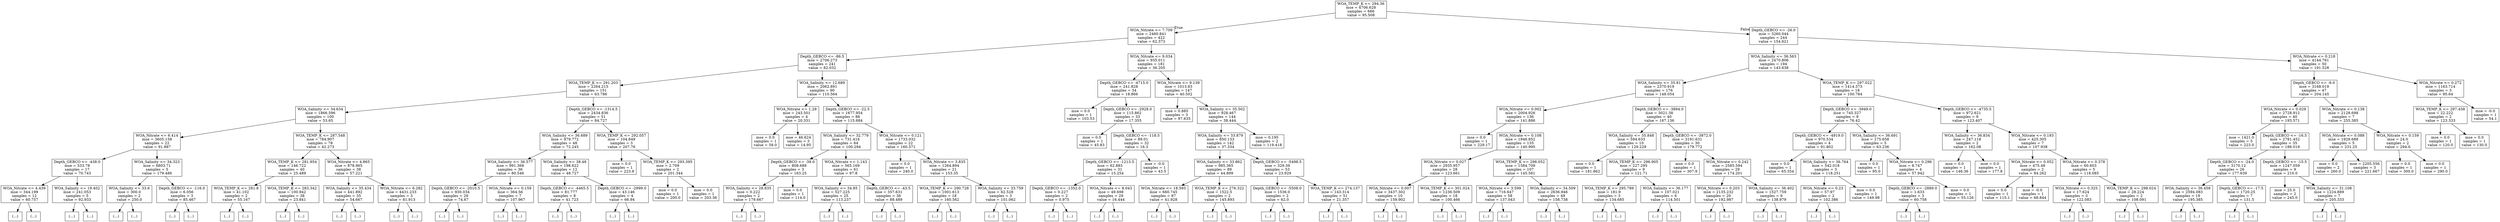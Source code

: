 digraph Tree {
node [shape=box] ;
0 [label="WOA_TEMP_K <= 294.36\nmse = 4706.628\nsamples = 666\nvalue = 95.508"] ;
1 [label="WOA_Nitrate <= 7.709\nmse = 2460.841\nsamples = 422\nvalue = 62.373"] ;
0 -> 1 [labeldistance=2.5, labelangle=45, headlabel="True"] ;
2 [label="Depth_GEBCO <= -86.5\nmse = 2706.273\nsamples = 241\nvalue = 82.032"] ;
1 -> 2 ;
3 [label="WOA_TEMP_K <= 291.203\nmse = 2264.215\nsamples = 151\nvalue = 63.786"] ;
2 -> 3 ;
4 [label="WOA_Salinity <= 34.634\nmse = 1866.596\nsamples = 100\nvalue = 53.65"] ;
3 -> 4 ;
5 [label="WOA_Nitrate <= 6.414\nmse = 3605.158\nsamples = 22\nvalue = 91.887"] ;
4 -> 5 ;
6 [label="Depth_GEBCO <= -438.0\nmse = 533.78\nsamples = 17\nvalue = 70.743"] ;
5 -> 6 ;
7 [label="WOA_Nitrate <= 4.439\nmse = 344.199\nsamples = 12\nvalue = 60.757"] ;
6 -> 7 ;
8 [label="(...)"] ;
7 -> 8 ;
23 [label="(...)"] ;
7 -> 23 ;
26 [label="WOA_Salinity <= 19.402\nmse = 241.053\nsamples = 5\nvalue = 92.933"] ;
6 -> 26 ;
27 [label="(...)"] ;
26 -> 27 ;
28 [label="(...)"] ;
26 -> 28 ;
35 [label="WOA_Salinity <= 34.323\nmse = 6803.71\nsamples = 5\nvalue = 179.486"] ;
5 -> 35 ;
36 [label="WOA_Salinity <= 33.6\nmse = 300.0\nsamples = 2\nvalue = 250.0"] ;
35 -> 36 ;
37 [label="(...)"] ;
36 -> 37 ;
38 [label="(...)"] ;
36 -> 38 ;
39 [label="Depth_GEBCO <= -116.0\nmse = 6.056\nsamples = 3\nvalue = 85.467"] ;
35 -> 39 ;
40 [label="(...)"] ;
39 -> 40 ;
43 [label="(...)"] ;
39 -> 43 ;
44 [label="WOA_TEMP_K <= 287.548\nmse = 784.907\nsamples = 78\nvalue = 42.273"] ;
4 -> 44 ;
45 [label="WOA_TEMP_K <= 281.954\nmse = 146.722\nsamples = 40\nvalue = 25.489"] ;
44 -> 45 ;
46 [label="WOA_TEMP_K <= 281.8\nmse = 41.102\nsamples = 2\nvalue = 55.167"] ;
45 -> 46 ;
47 [label="(...)"] ;
46 -> 47 ;
48 [label="(...)"] ;
46 -> 48 ;
49 [label="WOA_TEMP_K <= 283.342\nmse = 100.942\nsamples = 38\nvalue = 23.841"] ;
45 -> 49 ;
50 [label="(...)"] ;
49 -> 50 ;
67 [label="(...)"] ;
49 -> 67 ;
104 [label="WOA_Nitrate <= 4.865\nmse = 878.965\nsamples = 38\nvalue = 57.221"] ;
44 -> 104 ;
105 [label="WOA_Salinity <= 35.434\nmse = 441.892\nsamples = 35\nvalue = 54.667"] ;
104 -> 105 ;
106 [label="(...)"] ;
105 -> 106 ;
115 [label="(...)"] ;
105 -> 115 ;
160 [label="WOA_Nitrate <= 6.282\nmse = 4431.233\nsamples = 3\nvalue = 81.913"] ;
104 -> 160 ;
161 [label="(...)"] ;
160 -> 161 ;
162 [label="(...)"] ;
160 -> 162 ;
165 [label="Depth_GEBCO <= -1314.5\nmse = 2434.836\nsamples = 51\nvalue = 84.727"] ;
3 -> 165 ;
166 [label="WOA_Salinity <= 36.689\nmse = 979.772\nsamples = 48\nvalue = 72.245"] ;
165 -> 166 ;
167 [label="WOA_Salinity <= 36.577\nmse = 991.368\nsamples = 36\nvalue = 80.546"] ;
166 -> 167 ;
168 [label="Depth_GEBCO <= -2010.5\nmse = 930.034\nsamples = 29\nvalue = 74.67"] ;
167 -> 168 ;
169 [label="(...)"] ;
168 -> 169 ;
220 [label="(...)"] ;
168 -> 220 ;
221 [label="WOA_Nitrate <= 0.159\nmse = 364.56\nsamples = 7\nvalue = 107.967"] ;
167 -> 221 ;
222 [label="(...)"] ;
221 -> 222 ;
225 [label="(...)"] ;
221 -> 225 ;
230 [label="WOA_Salinity <= 38.48\nmse = 198.622\nsamples = 12\nvalue = 48.727"] ;
166 -> 230 ;
231 [label="Depth_GEBCO <= -4465.5\nmse = 81.777\nsamples = 8\nvalue = 41.723"] ;
230 -> 231 ;
232 [label="(...)"] ;
231 -> 232 ;
235 [label="(...)"] ;
231 -> 235 ;
244 [label="Depth_GEBCO <= -2999.0\nmse = 43.146\nsamples = 4\nvalue = 66.94"] ;
230 -> 244 ;
245 [label="(...)"] ;
244 -> 245 ;
246 [label="(...)"] ;
244 -> 246 ;
247 [label="WOA_TEMP_K <= 292.057\nmse = 104.849\nsamples = 3\nvalue = 207.76"] ;
165 -> 247 ;
248 [label="mse = 0.0\nsamples = 1\nvalue = 223.8"] ;
247 -> 248 ;
249 [label="WOA_TEMP_K <= 293.395\nmse = 2.709\nsamples = 2\nvalue = 201.344"] ;
247 -> 249 ;
250 [label="mse = 0.0\nsamples = 1\nvalue = 200.0"] ;
249 -> 250 ;
251 [label="mse = 0.0\nsamples = 1\nvalue = 203.36"] ;
249 -> 251 ;
252 [label="WOA_Salinity <= 12.689\nmse = 2062.891\nsamples = 90\nvalue = 110.564"] ;
2 -> 252 ;
253 [label="WOA_Nitrate <= 1.29\nmse = 243.501\nsamples = 4\nvalue = 20.331"] ;
252 -> 253 ;
254 [label="mse = 0.0\nsamples = 1\nvalue = 58.0"] ;
253 -> 254 ;
255 [label="mse = 46.624\nsamples = 3\nvalue = 14.95"] ;
253 -> 255 ;
256 [label="Depth_GEBCO <= -22.5\nmse = 1677.954\nsamples = 86\nvalue = 115.684"] ;
252 -> 256 ;
257 [label="WOA_Salinity <= 32.779\nmse = 731.416\nsamples = 64\nvalue = 100.294"] ;
256 -> 257 ;
258 [label="Depth_GEBCO <= -39.0\nmse = 808.688\nsamples = 3\nvalue = 163.25"] ;
257 -> 258 ;
259 [label="WOA_Salinity <= 28.835\nmse = 0.222\nsamples = 2\nvalue = 179.667"] ;
258 -> 259 ;
260 [label="(...)"] ;
259 -> 260 ;
261 [label="(...)"] ;
259 -> 261 ;
262 [label="mse = 0.0\nsamples = 1\nvalue = 114.0"] ;
258 -> 262 ;
263 [label="WOA_Nitrate <= 1.143\nmse = 565.169\nsamples = 61\nvalue = 97.8"] ;
257 -> 263 ;
264 [label="WOA_Salinity <= 34.85\nmse = 527.225\nsamples = 25\nvalue = 113.237"] ;
263 -> 264 ;
265 [label="(...)"] ;
264 -> 265 ;
280 [label="(...)"] ;
264 -> 280 ;
295 [label="Depth_GEBCO <= -43.5\nmse = 357.631\nsamples = 36\nvalue = 88.489"] ;
263 -> 295 ;
296 [label="(...)"] ;
295 -> 296 ;
323 [label="(...)"] ;
295 -> 323 ;
348 [label="WOA_Nitrate <= 0.121\nmse = 1733.032\nsamples = 22\nvalue = 160.571"] ;
256 -> 348 ;
349 [label="mse = 0.0\nsamples = 1\nvalue = 240.0"] ;
348 -> 349 ;
350 [label="WOA_Nitrate <= 3.835\nmse = 1264.894\nsamples = 21\nvalue = 153.35"] ;
348 -> 350 ;
351 [label="WOA_TEMP_K <= 290.728\nmse = 1001.613\nsamples = 18\nvalue = 160.562"] ;
350 -> 351 ;
352 [label="(...)"] ;
351 -> 352 ;
367 [label="(...)"] ;
351 -> 367 ;
382 [label="WOA_Salinity <= 33.759\nmse = 62.528\nsamples = 3\nvalue = 101.062"] ;
350 -> 382 ;
383 [label="(...)"] ;
382 -> 383 ;
384 [label="(...)"] ;
382 -> 384 ;
387 [label="WOA_Nitrate <= 9.034\nmse = 935.011\nsamples = 181\nvalue = 36.205"] ;
1 -> 387 ;
388 [label="Depth_GEBCO <= -4715.0\nmse = 241.828\nsamples = 34\nvalue = 18.866"] ;
387 -> 388 ;
389 [label="mse = 0.0\nsamples = 1\nvalue = 103.53"] ;
388 -> 389 ;
390 [label="Depth_GEBCO <= -2928.0\nmse = 115.862\nsamples = 33\nvalue = 17.355"] ;
388 -> 390 ;
391 [label="mse = 0.0\nsamples = 1\nvalue = 45.83"] ;
390 -> 391 ;
392 [label="Depth_GEBCO <= -118.5\nmse = 89.01\nsamples = 32\nvalue = 16.3"] ;
390 -> 392 ;
393 [label="Depth_GEBCO <= -1213.5\nmse = 62.883\nsamples = 31\nvalue = 15.254"] ;
392 -> 393 ;
394 [label="Depth_GEBCO <= -1352.0\nmse = 0.227\nsamples = 2\nvalue = 0.975"] ;
393 -> 394 ;
395 [label="(...)"] ;
394 -> 395 ;
396 [label="(...)"] ;
394 -> 396 ;
397 [label="WOA_Nitrate <= 8.043\nmse = 49.698\nsamples = 29\nvalue = 16.444"] ;
393 -> 397 ;
398 [label="(...)"] ;
397 -> 398 ;
399 [label="(...)"] ;
397 -> 399 ;
420 [label="mse = -0.0\nsamples = 1\nvalue = 43.5"] ;
392 -> 420 ;
421 [label="WOA_Nitrate <= 9.139\nmse = 1013.83\nsamples = 147\nvalue = 40.502"] ;
387 -> 421 ;
422 [label="mse = 0.885\nsamples = 3\nvalue = 97.635"] ;
421 -> 422 ;
423 [label="WOA_Salinity <= 35.502\nmse = 928.467\nsamples = 144\nvalue = 38.444"] ;
421 -> 423 ;
424 [label="WOA_Salinity <= 33.879\nmse = 850.133\nsamples = 142\nvalue = 37.334"] ;
423 -> 424 ;
425 [label="WOA_Salinity <= 33.862\nmse = 985.365\nsamples = 89\nvalue = 44.899"] ;
424 -> 425 ;
426 [label="WOA_Nitrate <= 18.593\nmse = 660.745\nsamples = 87\nvalue = 41.928"] ;
425 -> 426 ;
427 [label="(...)"] ;
426 -> 427 ;
446 [label="(...)"] ;
426 -> 446 ;
541 [label="WOA_TEMP_K <= 276.322\nmse = 1522.5\nsamples = 2\nvalue = 145.893"] ;
425 -> 541 ;
542 [label="(...)"] ;
541 -> 542 ;
543 [label="(...)"] ;
541 -> 543 ;
544 [label="Depth_GEBCO <= -5498.5\nmse = 329.39\nsamples = 53\nvalue = 23.929"] ;
424 -> 544 ;
545 [label="Depth_GEBCO <= -5508.0\nmse = 1536.0\nsamples = 2\nvalue = 62.0"] ;
544 -> 545 ;
546 [label="(...)"] ;
545 -> 546 ;
547 [label="(...)"] ;
545 -> 547 ;
548 [label="WOA_TEMP_K <= 274.137\nmse = 143.314\nsamples = 51\nvalue = 21.357"] ;
544 -> 548 ;
549 [label="(...)"] ;
548 -> 549 ;
566 [label="(...)"] ;
548 -> 566 ;
645 [label="mse = 0.195\nsamples = 2\nvalue = 119.418"] ;
423 -> 645 ;
646 [label="Depth_GEBCO <= -26.0\nmse = 3260.044\nsamples = 244\nvalue = 154.621"] ;
0 -> 646 [labeldistance=2.5, labelangle=-45, headlabel="False"] ;
647 [label="WOA_Salinity <= 36.563\nmse = 2470.806\nsamples = 194\nvalue = 143.638"] ;
646 -> 647 ;
648 [label="WOA_Salinity <= 35.81\nmse = 2370.919\nsamples = 176\nvalue = 148.054"] ;
647 -> 648 ;
649 [label="WOA_Nitrate <= 0.002\nmse = 2004.926\nsamples = 136\nvalue = 141.886"] ;
648 -> 649 ;
650 [label="mse = 0.0\nsamples = 1\nvalue = 229.17"] ;
649 -> 650 ;
651 [label="WOA_Nitrate <= 0.108\nmse = 1946.852\nsamples = 135\nvalue = 140.995"] ;
649 -> 651 ;
652 [label="WOA_Nitrate <= 0.027\nmse = 2935.957\nsamples = 28\nvalue = 123.661"] ;
651 -> 652 ;
653 [label="WOA_Nitrate <= 0.007\nmse = 3437.302\nsamples = 10\nvalue = 159.902"] ;
652 -> 653 ;
654 [label="(...)"] ;
653 -> 654 ;
663 [label="(...)"] ;
653 -> 663 ;
670 [label="WOA_TEMP_K <= 301.024\nmse = 1236.509\nsamples = 18\nvalue = 100.466"] ;
652 -> 670 ;
671 [label="(...)"] ;
670 -> 671 ;
698 [label="(...)"] ;
670 -> 698 ;
703 [label="WOA_TEMP_K <= 298.052\nmse = 1584.709\nsamples = 107\nvalue = 145.581"] ;
651 -> 703 ;
704 [label="WOA_Nitrate <= 3.599\nmse = 716.647\nsamples = 58\nvalue = 137.043"] ;
703 -> 704 ;
705 [label="(...)"] ;
704 -> 705 ;
794 [label="(...)"] ;
704 -> 794 ;
795 [label="WOA_Salinity <= 34.509\nmse = 2636.946\nsamples = 49\nvalue = 158.738"] ;
703 -> 795 ;
796 [label="(...)"] ;
795 -> 796 ;
841 [label="(...)"] ;
795 -> 841 ;
884 [label="Depth_GEBCO <= -3894.0\nmse = 3021.38\nsamples = 40\nvalue = 167.136"] ;
648 -> 884 ;
885 [label="WOA_Salinity <= 35.848\nmse = 594.633\nsamples = 10\nvalue = 129.229"] ;
884 -> 885 ;
886 [label="mse = 0.0\nsamples = 1\nvalue = 181.862"] ;
885 -> 886 ;
887 [label="WOA_TEMP_K <= 296.905\nmse = 227.295\nsamples = 9\nvalue = 121.71"] ;
885 -> 887 ;
888 [label="WOA_TEMP_K <= 295.789\nmse = 181.9\nsamples = 3\nvalue = 134.685"] ;
887 -> 888 ;
889 [label="(...)"] ;
888 -> 889 ;
892 [label="(...)"] ;
888 -> 892 ;
893 [label="WOA_Salinity <= 36.177\nmse = 107.021\nsamples = 6\nvalue = 114.501"] ;
887 -> 893 ;
894 [label="(...)"] ;
893 -> 894 ;
899 [label="(...)"] ;
893 -> 899 ;
904 [label="Depth_GEBCO <= -3872.0\nmse = 3191.631\nsamples = 30\nvalue = 179.772"] ;
884 -> 904 ;
905 [label="mse = 0.0\nsamples = 1\nvalue = 307.9"] ;
904 -> 905 ;
906 [label="WOA_Nitrate <= 0.242\nmse = 2585.594\nsamples = 29\nvalue = 174.201"] ;
904 -> 906 ;
907 [label="WOA_Nitrate <= 0.203\nmse = 2135.232\nsamples = 20\nvalue = 192.987"] ;
906 -> 907 ;
908 [label="(...)"] ;
907 -> 908 ;
931 [label="(...)"] ;
907 -> 931 ;
932 [label="WOA_Salinity <= 36.402\nmse = 1527.759\nsamples = 9\nvalue = 138.979"] ;
906 -> 932 ;
933 [label="(...)"] ;
932 -> 933 ;
944 [label="(...)"] ;
932 -> 944 ;
947 [label="WOA_TEMP_K <= 297.022\nmse = 1414.373\nsamples = 18\nvalue = 100.784"] ;
647 -> 947 ;
948 [label="Depth_GEBCO <= -3949.0\nmse = 745.327\nsamples = 9\nvalue = 76.42"] ;
947 -> 948 ;
949 [label="Depth_GEBCO <= -4919.0\nmse = 970.534\nsamples = 4\nvalue = 91.802"] ;
948 -> 949 ;
950 [label="mse = 0.0\nsamples = 1\nvalue = 65.354"] ;
949 -> 950 ;
951 [label="WOA_Salinity <= 36.764\nmse = 542.018\nsamples = 3\nvalue = 118.251"] ;
949 -> 951 ;
952 [label="WOA_Nitrate <= 0.23\nmse = 57.97\nsamples = 2\nvalue = 102.386"] ;
951 -> 952 ;
953 [label="(...)"] ;
952 -> 953 ;
954 [label="(...)"] ;
952 -> 954 ;
955 [label="mse = 0.0\nsamples = 1\nvalue = 149.98"] ;
951 -> 955 ;
956 [label="WOA_Salinity <= 36.691\nmse = 175.658\nsamples = 5\nvalue = 63.236"] ;
948 -> 956 ;
957 [label="mse = 0.0\nsamples = 1\nvalue = 95.0"] ;
956 -> 957 ;
958 [label="WOA_Nitrate <= 0.296\nmse = 8.747\nsamples = 4\nvalue = 57.942"] ;
956 -> 958 ;
959 [label="Depth_GEBCO <= -2889.0\nmse = 1.633\nsamples = 3\nvalue = 60.758"] ;
958 -> 959 ;
960 [label="(...)"] ;
959 -> 960 ;
961 [label="(...)"] ;
959 -> 961 ;
962 [label="mse = 0.0\nsamples = 1\nvalue = 55.126"] ;
958 -> 962 ;
963 [label="Depth_GEBCO <= -4735.5\nmse = 972.621\nsamples = 9\nvalue = 123.407"] ;
947 -> 963 ;
964 [label="WOA_Salinity <= 36.834\nmse = 247.118\nsamples = 2\nvalue = 162.08"] ;
963 -> 964 ;
965 [label="mse = 0.0\nsamples = 1\nvalue = 146.36"] ;
964 -> 965 ;
966 [label="mse = 0.0\nsamples = 1\nvalue = 177.8"] ;
964 -> 966 ;
967 [label="WOA_Nitrate <= 0.193\nmse = 425.305\nsamples = 7\nvalue = 107.938"] ;
963 -> 967 ;
968 [label="WOA_Nitrate <= 0.052\nmse = 475.48\nsamples = 2\nvalue = 84.262"] ;
967 -> 968 ;
969 [label="mse = 0.0\nsamples = 1\nvalue = 115.1"] ;
968 -> 969 ;
970 [label="mse = -0.0\nsamples = 1\nvalue = 68.844"] ;
968 -> 970 ;
971 [label="WOA_Nitrate <= 0.378\nmse = 60.603\nsamples = 5\nvalue = 118.085"] ;
967 -> 971 ;
972 [label="WOA_Nitrate <= 0.325\nmse = 17.624\nsamples = 3\nvalue = 122.083"] ;
971 -> 972 ;
973 [label="(...)"] ;
972 -> 973 ;
974 [label="(...)"] ;
972 -> 974 ;
977 [label="WOA_TEMP_K <= 298.024\nmse = 28.224\nsamples = 2\nvalue = 108.091"] ;
971 -> 977 ;
978 [label="(...)"] ;
977 -> 978 ;
979 [label="(...)"] ;
977 -> 979 ;
980 [label="WOA_Nitrate <= 0.218\nmse = 4144.761\nsamples = 50\nvalue = 191.528"] ;
646 -> 980 ;
981 [label="Depth_GEBCO <= -9.0\nmse = 3168.019\nsamples = 47\nvalue = 204.145"] ;
980 -> 981 ;
982 [label="WOA_Nitrate <= 0.029\nmse = 2728.912\nsamples = 40\nvalue = 193.571"] ;
981 -> 982 ;
983 [label="mse = 1421.0\nsamples = 5\nvalue = 223.0"] ;
982 -> 983 ;
984 [label="Depth_GEBCO <= -16.5\nmse = 2781.452\nsamples = 35\nvalue = 188.019"] ;
982 -> 984 ;
985 [label="Depth_GEBCO <= -24.0\nmse = 3170.12\nsamples = 26\nvalue = 177.639"] ;
984 -> 985 ;
986 [label="WOA_Salinity <= 36.458\nmse = 2594.083\nsamples = 19\nvalue = 195.385"] ;
985 -> 986 ;
987 [label="(...)"] ;
986 -> 987 ;
992 [label="(...)"] ;
986 -> 992 ;
999 [label="Depth_GEBCO <= -17.5\nmse = 1720.25\nsamples = 7\nvalue = 131.5"] ;
985 -> 999 ;
1000 [label="(...)"] ;
999 -> 1000 ;
1007 [label="(...)"] ;
999 -> 1007 ;
1008 [label="Depth_GEBCO <= -15.5\nmse = 1247.059\nsamples = 9\nvalue = 210.0"] ;
984 -> 1008 ;
1009 [label="mse = 25.0\nsamples = 2\nvalue = 245.0"] ;
1008 -> 1009 ;
1010 [label="WOA_Salinity <= 31.108\nmse = 1224.889\nsamples = 7\nvalue = 205.333"] ;
1008 -> 1010 ;
1011 [label="(...)"] ;
1010 -> 1011 ;
1012 [label="(...)"] ;
1010 -> 1012 ;
1015 [label="WOA_Nitrate <= 0.138\nmse = 2128.698\nsamples = 7\nvalue = 255.385"] ;
981 -> 1015 ;
1016 [label="WOA_Nitrate <= 0.088\nmse = 1929.688\nsamples = 5\nvalue = 231.25"] ;
1015 -> 1016 ;
1017 [label="mse = 0.0\nsamples = 2\nvalue = 260.0"] ;
1016 -> 1017 ;
1018 [label="mse = 2205.556\nsamples = 3\nvalue = 221.667"] ;
1016 -> 1018 ;
1019 [label="WOA_Nitrate <= 0.159\nmse = 24.0\nsamples = 2\nvalue = 294.0"] ;
1015 -> 1019 ;
1020 [label="mse = 0.0\nsamples = 1\nvalue = 300.0"] ;
1019 -> 1020 ;
1021 [label="mse = 0.0\nsamples = 1\nvalue = 290.0"] ;
1019 -> 1021 ;
1022 [label="WOA_Nitrate <= 0.272\nmse = 1163.714\nsamples = 3\nvalue = 95.64"] ;
980 -> 1022 ;
1023 [label="WOA_TEMP_K <= 297.458\nmse = 22.222\nsamples = 2\nvalue = 123.333"] ;
1022 -> 1023 ;
1024 [label="mse = 0.0\nsamples = 1\nvalue = 120.0"] ;
1023 -> 1024 ;
1025 [label="mse = 0.0\nsamples = 1\nvalue = 130.0"] ;
1023 -> 1025 ;
1026 [label="mse = -0.0\nsamples = 1\nvalue = 54.1"] ;
1022 -> 1026 ;
}